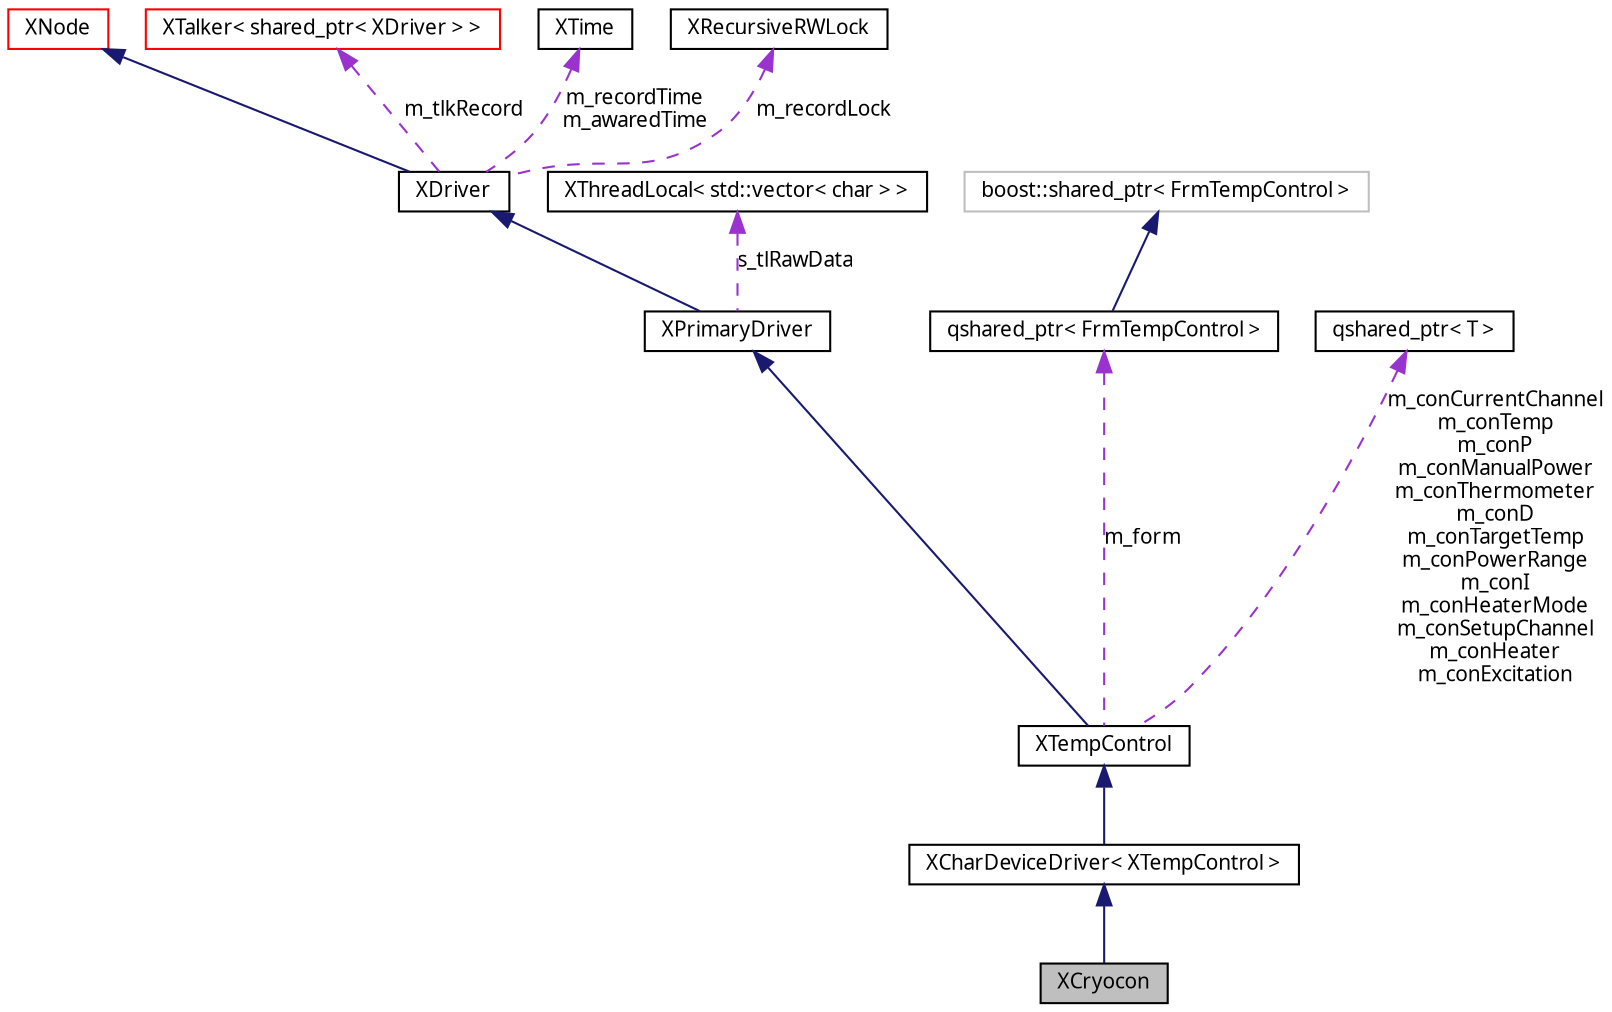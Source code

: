 digraph G
{
  edge [fontname="FreeSans.ttf",fontsize=10,labelfontname="FreeSans.ttf",labelfontsize=10];
  node [fontname="FreeSans.ttf",fontsize=10,shape=record];
  Node1 [label="XCryocon",height=0.2,width=0.4,color="black", fillcolor="grey75", style="filled" fontcolor="black"];
  Node2 -> Node1 [dir=back,color="midnightblue",fontsize=10,style="solid",fontname="FreeSans.ttf"];
  Node2 [label="XCharDeviceDriver\< XTempControl \>",height=0.2,width=0.4,color="black", fillcolor="white", style="filled",URL="$class_x_char_device_driver.html"];
  Node3 -> Node2 [dir=back,color="midnightblue",fontsize=10,style="solid",fontname="FreeSans.ttf"];
  Node3 [label="XTempControl",height=0.2,width=0.4,color="black", fillcolor="white", style="filled",URL="$class_x_temp_control.html"];
  Node4 -> Node3 [dir=back,color="midnightblue",fontsize=10,style="solid",fontname="FreeSans.ttf"];
  Node4 [label="XPrimaryDriver",height=0.2,width=0.4,color="black", fillcolor="white", style="filled",URL="$class_x_primary_driver.html"];
  Node5 -> Node4 [dir=back,color="midnightblue",fontsize=10,style="solid",fontname="FreeSans.ttf"];
  Node5 [label="XDriver",height=0.2,width=0.4,color="black", fillcolor="white", style="filled",URL="$class_x_driver.html"];
  Node6 -> Node5 [dir=back,color="midnightblue",fontsize=10,style="solid",fontname="FreeSans.ttf"];
  Node6 [label="XNode",height=0.2,width=0.4,color="red", fillcolor="white", style="filled",URL="$class_x_node.html"];
  Node7 -> Node5 [dir=back,color="darkorchid3",fontsize=10,style="dashed",label="m_tlkRecord",fontname="FreeSans.ttf"];
  Node7 [label="XTalker\< shared_ptr\< XDriver \> \>",height=0.2,width=0.4,color="red", fillcolor="white", style="filled",URL="$class_x_talker.html"];
  Node8 -> Node5 [dir=back,color="darkorchid3",fontsize=10,style="dashed",label="m_recordTime\nm_awaredTime",fontname="FreeSans.ttf"];
  Node8 [label="XTime",height=0.2,width=0.4,color="black", fillcolor="white", style="filled",URL="$class_x_time.html"];
  Node9 -> Node5 [dir=back,color="darkorchid3",fontsize=10,style="dashed",label="m_recordLock",fontname="FreeSans.ttf"];
  Node9 [label="XRecursiveRWLock",height=0.2,width=0.4,color="black", fillcolor="white", style="filled",URL="$class_x_recursive_r_w_lock.html"];
  Node10 -> Node4 [dir=back,color="darkorchid3",fontsize=10,style="dashed",label="s_tlRawData",fontname="FreeSans.ttf"];
  Node10 [label="XThreadLocal\< std::vector\< char \> \>",height=0.2,width=0.4,color="black", fillcolor="white", style="filled",URL="$class_x_thread_local.html"];
  Node11 -> Node3 [dir=back,color="darkorchid3",fontsize=10,style="dashed",label="m_form",fontname="FreeSans.ttf"];
  Node11 [label="qshared_ptr\< FrmTempControl \>",height=0.2,width=0.4,color="black", fillcolor="white", style="filled",URL="$classqshared__ptr.html"];
  Node12 -> Node11 [dir=back,color="midnightblue",fontsize=10,style="solid",fontname="FreeSans.ttf"];
  Node12 [label="boost::shared_ptr\< FrmTempControl \>",height=0.2,width=0.4,color="grey75", fillcolor="white", style="filled"];
  Node13 -> Node3 [dir=back,color="darkorchid3",fontsize=10,style="dashed",label="m_conCurrentChannel\nm_conTemp\nm_conP\nm_conManualPower\nm_conThermometer\nm_conD\nm_conTargetTemp\nm_conPowerRange\nm_conI\nm_conHeaterMode\nm_conSetupChannel\nm_conHeater\nm_conExcitation",fontname="FreeSans.ttf"];
  Node13 [label="qshared_ptr\< T \>",height=0.2,width=0.4,color="black", fillcolor="white", style="filled",URL="$classqshared__ptr.html"];
}
